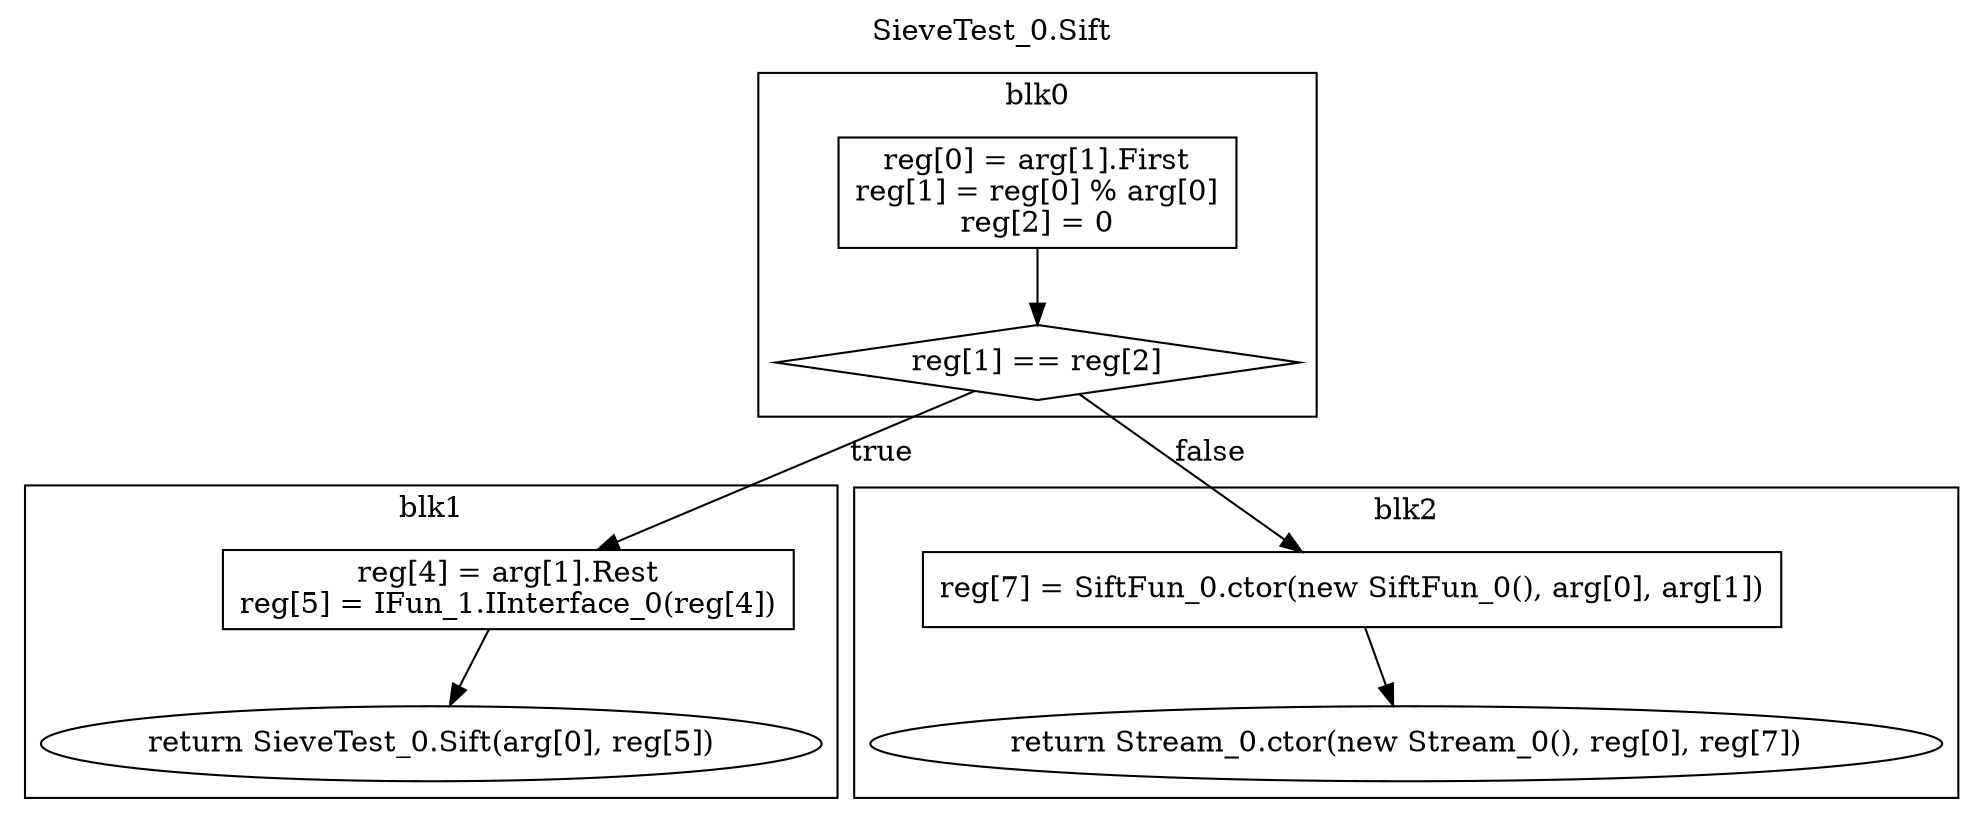 digraph {
  rankdir=TB;
  b0_l0 -> b0_cond
  b0_cond [label="reg[1] == reg[2]", shape=diamond]
  b0_cond -> b1_l0 [label="true"]
  b0_cond -> b2_l0 [label="false"]
  b0_l0 [label="reg[0] = arg[1].First\nreg[1] = reg[0] % arg[0]\nreg[2] = 0\n", shape=box]
  subgraph cluster_b0 {
    label = "blk0";
    b0_l0;
    b0_cond;
  }
  b1_l0 -> b1_ret
  b1_l0 [label="reg[4] = arg[1].Rest\nreg[5] = IFun_1.IInterface_0(reg[4])\n", shape=box]
  b1_ret [label="return SieveTest_0.Sift(arg[0], reg[5])"]
  subgraph cluster_b1 {
    label = "blk1";
    b1_l0;
    b1_ret;
  }
  b2_l0 -> b2_ret
  b2_l0 [label="reg[7] = SiftFun_0.ctor(new SiftFun_0(), arg[0], arg[1])\n", shape=box]
  b2_ret [label="return Stream_0.ctor(new Stream_0(), reg[0], reg[7])"]
  subgraph cluster_b2 {
    label = "blk2";
    b2_l0;
    b2_ret;
  }
  labelloc="t"
  label="SieveTest_0.Sift"
}